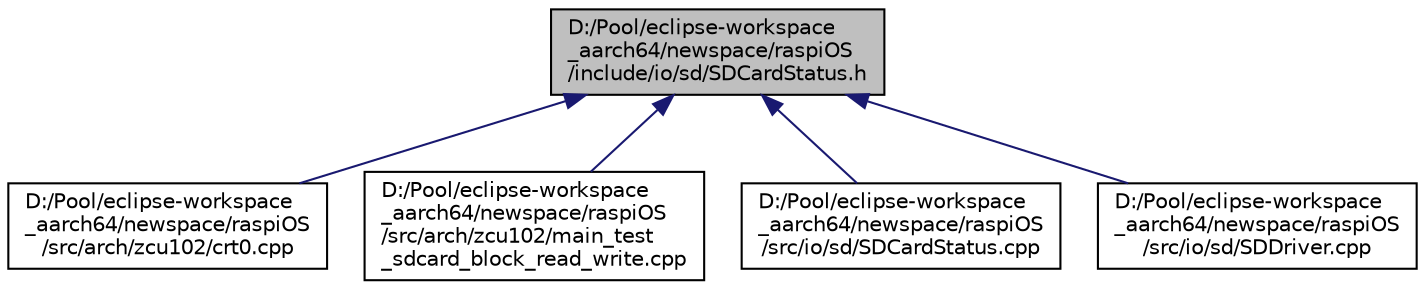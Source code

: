 digraph "D:/Pool/eclipse-workspace_aarch64/newspace/raspiOS/include/io/sd/SDCardStatus.h"
{
  edge [fontname="Helvetica",fontsize="10",labelfontname="Helvetica",labelfontsize="10"];
  node [fontname="Helvetica",fontsize="10",shape=record];
  Node1903 [label="D:/Pool/eclipse-workspace\l_aarch64/newspace/raspiOS\l/include/io/sd/SDCardStatus.h",height=0.2,width=0.4,color="black", fillcolor="grey75", style="filled", fontcolor="black"];
  Node1903 -> Node1904 [dir="back",color="midnightblue",fontsize="10",style="solid",fontname="Helvetica"];
  Node1904 [label="D:/Pool/eclipse-workspace\l_aarch64/newspace/raspiOS\l/src/arch/zcu102/crt0.cpp",height=0.2,width=0.4,color="black", fillcolor="white", style="filled",URL="$d4/d12/zcu102_2crt0_8cpp.html"];
  Node1903 -> Node1905 [dir="back",color="midnightblue",fontsize="10",style="solid",fontname="Helvetica"];
  Node1905 [label="D:/Pool/eclipse-workspace\l_aarch64/newspace/raspiOS\l/src/arch/zcu102/main_test\l_sdcard_block_read_write.cpp",height=0.2,width=0.4,color="black", fillcolor="white", style="filled",URL="$db/d43/main__test__sdcard__block__read__write_8cpp.html"];
  Node1903 -> Node1906 [dir="back",color="midnightblue",fontsize="10",style="solid",fontname="Helvetica"];
  Node1906 [label="D:/Pool/eclipse-workspace\l_aarch64/newspace/raspiOS\l/src/io/sd/SDCardStatus.cpp",height=0.2,width=0.4,color="black", fillcolor="white", style="filled",URL="$de/dd5/_s_d_card_status_8cpp.html"];
  Node1903 -> Node1907 [dir="back",color="midnightblue",fontsize="10",style="solid",fontname="Helvetica"];
  Node1907 [label="D:/Pool/eclipse-workspace\l_aarch64/newspace/raspiOS\l/src/io/sd/SDDriver.cpp",height=0.2,width=0.4,color="black", fillcolor="white", style="filled",URL="$d9/d31/_s_d_driver_8cpp.html"];
}
